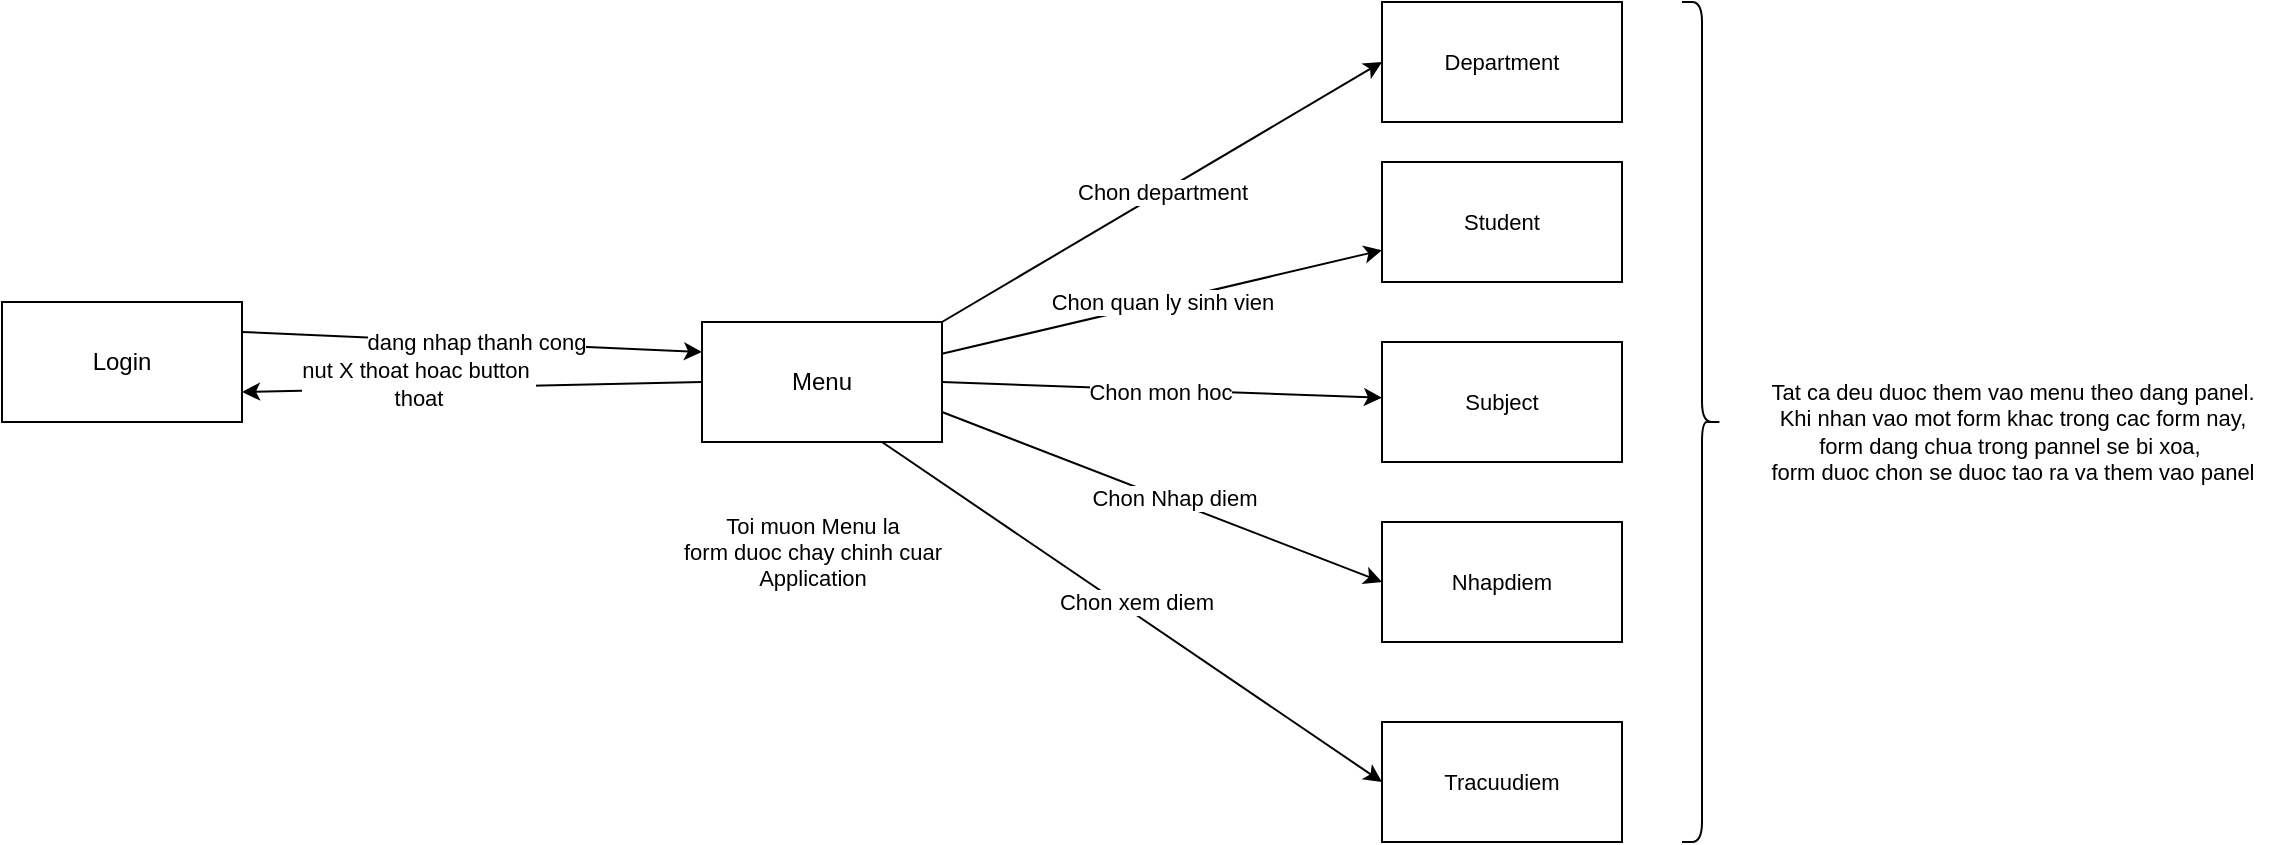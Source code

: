 <mxfile version="23.1.5" type="device">
  <diagram name="Page-1" id="YWSSDvENbtw3vYOEyURu">
    <mxGraphModel dx="1900" dy="621" grid="1" gridSize="10" guides="1" tooltips="1" connect="1" arrows="1" fold="1" page="1" pageScale="1" pageWidth="850" pageHeight="1100" math="0" shadow="0">
      <root>
        <mxCell id="0" />
        <mxCell id="1" parent="0" />
        <mxCell id="_VqwKVuMM5g0rByJbEsS-3" style="rounded=0;orthogonalLoop=1;jettySize=auto;html=1;exitX=1;exitY=0.25;exitDx=0;exitDy=0;entryX=0;entryY=0.25;entryDx=0;entryDy=0;" parent="1" source="_VqwKVuMM5g0rByJbEsS-1" target="_VqwKVuMM5g0rByJbEsS-2" edge="1">
          <mxGeometry relative="1" as="geometry" />
        </mxCell>
        <mxCell id="_VqwKVuMM5g0rByJbEsS-4" value="dang nhap thanh cong" style="edgeLabel;html=1;align=center;verticalAlign=middle;resizable=0;points=[];fontFamily=Helvetica;fontSize=11;fontColor=default;labelBackgroundColor=default;" parent="_VqwKVuMM5g0rByJbEsS-3" vertex="1" connectable="0">
          <mxGeometry x="0.014" relative="1" as="geometry">
            <mxPoint as="offset" />
          </mxGeometry>
        </mxCell>
        <mxCell id="_VqwKVuMM5g0rByJbEsS-1" value="Login" style="rounded=0;whiteSpace=wrap;html=1;" parent="1" vertex="1">
          <mxGeometry x="-160" y="150" width="120" height="60" as="geometry" />
        </mxCell>
        <mxCell id="_VqwKVuMM5g0rByJbEsS-6" value="Chon department" style="edgeStyle=none;rounded=0;orthogonalLoop=1;jettySize=auto;html=1;exitX=1;exitY=0;exitDx=0;exitDy=0;entryX=0;entryY=0.5;entryDx=0;entryDy=0;strokeColor=default;align=center;verticalAlign=middle;fontFamily=Helvetica;fontSize=11;fontColor=default;labelBackgroundColor=default;endArrow=classic;" parent="1" source="_VqwKVuMM5g0rByJbEsS-2" target="_VqwKVuMM5g0rByJbEsS-5" edge="1">
          <mxGeometry relative="1" as="geometry" />
        </mxCell>
        <mxCell id="Gm9c17ZFO69hi_1vCm7y-6" style="rounded=0;orthogonalLoop=1;jettySize=auto;html=1;exitX=1;exitY=0.5;exitDx=0;exitDy=0;endArrow=classic;endFill=1;" edge="1" parent="1" source="_VqwKVuMM5g0rByJbEsS-2" target="Gm9c17ZFO69hi_1vCm7y-3">
          <mxGeometry relative="1" as="geometry" />
        </mxCell>
        <mxCell id="Gm9c17ZFO69hi_1vCm7y-9" value="Chon mon hoc" style="edgeLabel;html=1;align=center;verticalAlign=middle;resizable=0;points=[];fontFamily=Helvetica;fontSize=11;fontColor=default;labelBackgroundColor=default;" vertex="1" connectable="0" parent="Gm9c17ZFO69hi_1vCm7y-6">
          <mxGeometry x="-0.014" y="-1" relative="1" as="geometry">
            <mxPoint as="offset" />
          </mxGeometry>
        </mxCell>
        <mxCell id="Gm9c17ZFO69hi_1vCm7y-7" style="edgeStyle=none;rounded=0;orthogonalLoop=1;jettySize=auto;html=1;exitX=1;exitY=0.75;exitDx=0;exitDy=0;entryX=0;entryY=0.5;entryDx=0;entryDy=0;strokeColor=default;align=center;verticalAlign=middle;fontFamily=Helvetica;fontSize=11;fontColor=default;labelBackgroundColor=default;endArrow=classic;endFill=1;" edge="1" parent="1" source="_VqwKVuMM5g0rByJbEsS-2" target="Gm9c17ZFO69hi_1vCm7y-4">
          <mxGeometry relative="1" as="geometry" />
        </mxCell>
        <mxCell id="Gm9c17ZFO69hi_1vCm7y-10" value="Chon Nhap diem" style="edgeLabel;html=1;align=center;verticalAlign=middle;resizable=0;points=[];fontFamily=Helvetica;fontSize=11;fontColor=default;labelBackgroundColor=default;" vertex="1" connectable="0" parent="Gm9c17ZFO69hi_1vCm7y-7">
          <mxGeometry x="0.041" y="2" relative="1" as="geometry">
            <mxPoint as="offset" />
          </mxGeometry>
        </mxCell>
        <mxCell id="Gm9c17ZFO69hi_1vCm7y-8" style="edgeStyle=none;rounded=0;orthogonalLoop=1;jettySize=auto;html=1;exitX=0.75;exitY=1;exitDx=0;exitDy=0;entryX=0;entryY=0.5;entryDx=0;entryDy=0;strokeColor=default;align=center;verticalAlign=middle;fontFamily=Helvetica;fontSize=11;fontColor=default;labelBackgroundColor=default;endArrow=classic;endFill=1;" edge="1" parent="1" source="_VqwKVuMM5g0rByJbEsS-2" target="Gm9c17ZFO69hi_1vCm7y-5">
          <mxGeometry relative="1" as="geometry" />
        </mxCell>
        <mxCell id="Gm9c17ZFO69hi_1vCm7y-11" value="Chon xem diem" style="edgeLabel;html=1;align=center;verticalAlign=middle;resizable=0;points=[];fontFamily=Helvetica;fontSize=11;fontColor=default;labelBackgroundColor=default;" vertex="1" connectable="0" parent="Gm9c17ZFO69hi_1vCm7y-8">
          <mxGeometry x="-0.011" y="5" relative="1" as="geometry">
            <mxPoint as="offset" />
          </mxGeometry>
        </mxCell>
        <mxCell id="Gm9c17ZFO69hi_1vCm7y-12" style="edgeStyle=none;rounded=0;orthogonalLoop=1;jettySize=auto;html=1;exitX=0;exitY=0.5;exitDx=0;exitDy=0;entryX=1;entryY=0.75;entryDx=0;entryDy=0;strokeColor=default;align=center;verticalAlign=middle;fontFamily=Helvetica;fontSize=11;fontColor=default;labelBackgroundColor=default;endArrow=classic;endFill=1;" edge="1" parent="1" source="_VqwKVuMM5g0rByJbEsS-2" target="_VqwKVuMM5g0rByJbEsS-1">
          <mxGeometry relative="1" as="geometry" />
        </mxCell>
        <mxCell id="Gm9c17ZFO69hi_1vCm7y-13" value="nut X thoat hoac button&amp;nbsp;&lt;br&gt;thoat" style="edgeLabel;html=1;align=center;verticalAlign=middle;resizable=0;points=[];fontFamily=Helvetica;fontSize=11;fontColor=default;labelBackgroundColor=default;" vertex="1" connectable="0" parent="Gm9c17ZFO69hi_1vCm7y-12">
          <mxGeometry x="0.235" y="-1" relative="1" as="geometry">
            <mxPoint y="-1" as="offset" />
          </mxGeometry>
        </mxCell>
        <mxCell id="_VqwKVuMM5g0rByJbEsS-2" value="Menu" style="rounded=0;whiteSpace=wrap;html=1;" parent="1" vertex="1">
          <mxGeometry x="190" y="160" width="120" height="60" as="geometry" />
        </mxCell>
        <mxCell id="_VqwKVuMM5g0rByJbEsS-5" value="Department" style="rounded=0;whiteSpace=wrap;html=1;fontFamily=Helvetica;fontSize=11;fontColor=default;labelBackgroundColor=default;" parent="1" vertex="1">
          <mxGeometry x="530" width="120" height="60" as="geometry" />
        </mxCell>
        <mxCell id="Gm9c17ZFO69hi_1vCm7y-1" value="Student" style="rounded=0;whiteSpace=wrap;html=1;fontFamily=Helvetica;fontSize=11;fontColor=default;labelBackgroundColor=default;" vertex="1" parent="1">
          <mxGeometry x="530" y="80" width="120" height="60" as="geometry" />
        </mxCell>
        <mxCell id="Gm9c17ZFO69hi_1vCm7y-2" value="Chon quan ly sinh vien" style="edgeStyle=none;rounded=0;orthogonalLoop=1;jettySize=auto;html=1;strokeColor=default;align=center;verticalAlign=middle;fontFamily=Helvetica;fontSize=11;fontColor=default;labelBackgroundColor=default;endArrow=classic;" edge="1" parent="1" source="_VqwKVuMM5g0rByJbEsS-2" target="Gm9c17ZFO69hi_1vCm7y-1">
          <mxGeometry relative="1" as="geometry">
            <mxPoint x="435" y="130" as="sourcePoint" />
            <mxPoint x="540" y="40" as="targetPoint" />
          </mxGeometry>
        </mxCell>
        <mxCell id="Gm9c17ZFO69hi_1vCm7y-3" value="Subject" style="rounded=0;whiteSpace=wrap;html=1;fontFamily=Helvetica;fontSize=11;fontColor=default;labelBackgroundColor=default;" vertex="1" parent="1">
          <mxGeometry x="530" y="170" width="120" height="60" as="geometry" />
        </mxCell>
        <mxCell id="Gm9c17ZFO69hi_1vCm7y-4" value="Nhapdiem" style="rounded=0;whiteSpace=wrap;html=1;fontFamily=Helvetica;fontSize=11;fontColor=default;labelBackgroundColor=default;" vertex="1" parent="1">
          <mxGeometry x="530" y="260" width="120" height="60" as="geometry" />
        </mxCell>
        <mxCell id="Gm9c17ZFO69hi_1vCm7y-5" value="Tracuudiem" style="rounded=0;whiteSpace=wrap;html=1;fontFamily=Helvetica;fontSize=11;fontColor=default;labelBackgroundColor=default;" vertex="1" parent="1">
          <mxGeometry x="530" y="360" width="120" height="60" as="geometry" />
        </mxCell>
        <mxCell id="Gm9c17ZFO69hi_1vCm7y-15" value="" style="shape=curlyBracket;whiteSpace=wrap;html=1;rounded=1;flipH=1;labelPosition=right;verticalLabelPosition=middle;align=left;verticalAlign=middle;fontFamily=Helvetica;fontSize=11;fontColor=default;labelBackgroundColor=default;" vertex="1" parent="1">
          <mxGeometry x="680" width="20" height="420" as="geometry" />
        </mxCell>
        <mxCell id="Gm9c17ZFO69hi_1vCm7y-16" value="Tat ca deu duoc them vao menu theo dang panel.&lt;br&gt;Khi nhan vao mot form khac trong cac form nay,&lt;br&gt;form dang chua trong pannel se bi xoa,&amp;nbsp;&lt;br&gt;form duoc chon se duoc tao ra va them vao panel" style="text;html=1;align=center;verticalAlign=middle;resizable=0;points=[];autosize=1;strokeColor=none;fillColor=none;fontFamily=Helvetica;fontSize=11;fontColor=default;labelBackgroundColor=default;" vertex="1" parent="1">
          <mxGeometry x="710" y="180" width="270" height="70" as="geometry" />
        </mxCell>
        <mxCell id="Gm9c17ZFO69hi_1vCm7y-17" value="Toi muon Menu la&lt;br&gt;form duoc chay chinh cuar&lt;br&gt;Application" style="text;html=1;align=center;verticalAlign=middle;resizable=0;points=[];autosize=1;strokeColor=none;fillColor=none;fontFamily=Helvetica;fontSize=11;fontColor=default;labelBackgroundColor=default;" vertex="1" parent="1">
          <mxGeometry x="170" y="250" width="150" height="50" as="geometry" />
        </mxCell>
      </root>
    </mxGraphModel>
  </diagram>
</mxfile>
